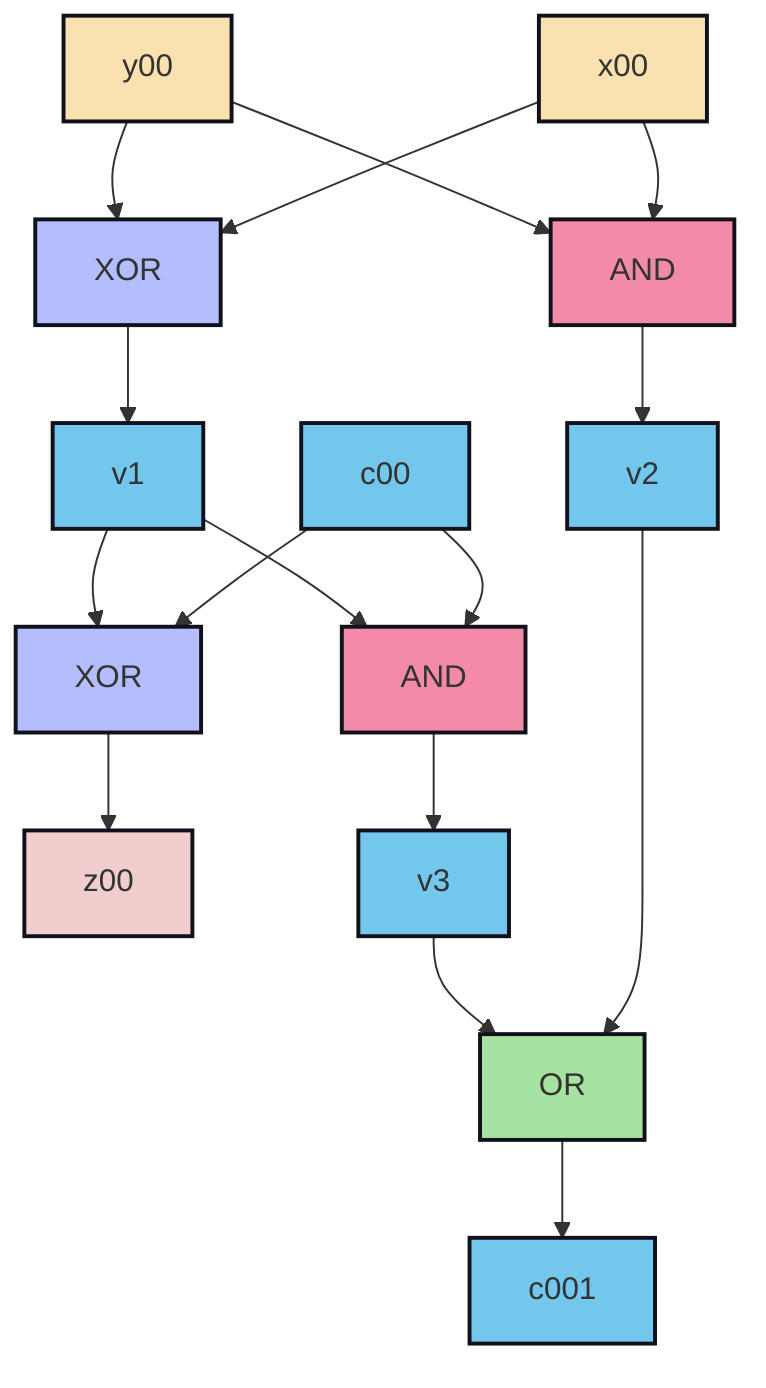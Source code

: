graph TD;
classDef AND fill:#f38ba8,stroke:#11111b,stroke-width:2px;
classDef OR fill:#a6e3a1,stroke:#11111b,stroke-width:2px;
classDef XOR fill:#b4befe,stroke:#11111b,stroke-width:2px;
classDef INPUT fill:#f9e2af,stroke:#11111b,stroke-width:2px;
classDef Z fill:#f2cdcd,stroke:#11111b,stroke-width:2px;
classDef VARIABLE fill:#74c7ec,stroke:#11111b,stroke-width:2px;
x00y00v1[XOR];
class x00y00v1 XOR;
x00:::INPUT;
y00:::INPUT;
v1:::VARIABLE;
x00 --> x00y00v1;
y00 --> x00y00v1;
x00y00v1 --> v1;
x00y00v2[AND];
class x00y00v2 AND;
x00:::INPUT;
y00:::INPUT;
v2:::VARIABLE;
x00 --> x00y00v2;
y00 --> x00y00v2;
x00y00v2 --> v2;
c00v1z00[XOR];
class c00v1z00 XOR;
c00:::VARIABLE;
v1:::VARIABLE;
z00:::Z;
c00 --> c00v1z00;
v1 --> c00v1z00;
c00v1z00 --> z00;
c00v1v3[AND];
class c00v1v3 AND;
c00:::VARIABLE;
v1:::VARIABLE;
v3:::VARIABLE;
c00 --> c00v1v3;
v1 --> c00v1v3;
c00v1v3 --> v3;
v2v3c001[OR];
class v2v3c001 OR;
v2:::VARIABLE;
v3:::VARIABLE;
c001:::VARIABLE;
v2 --> v2v3c001;
v3 --> v2v3c001;
v2v3c001 --> c001;
